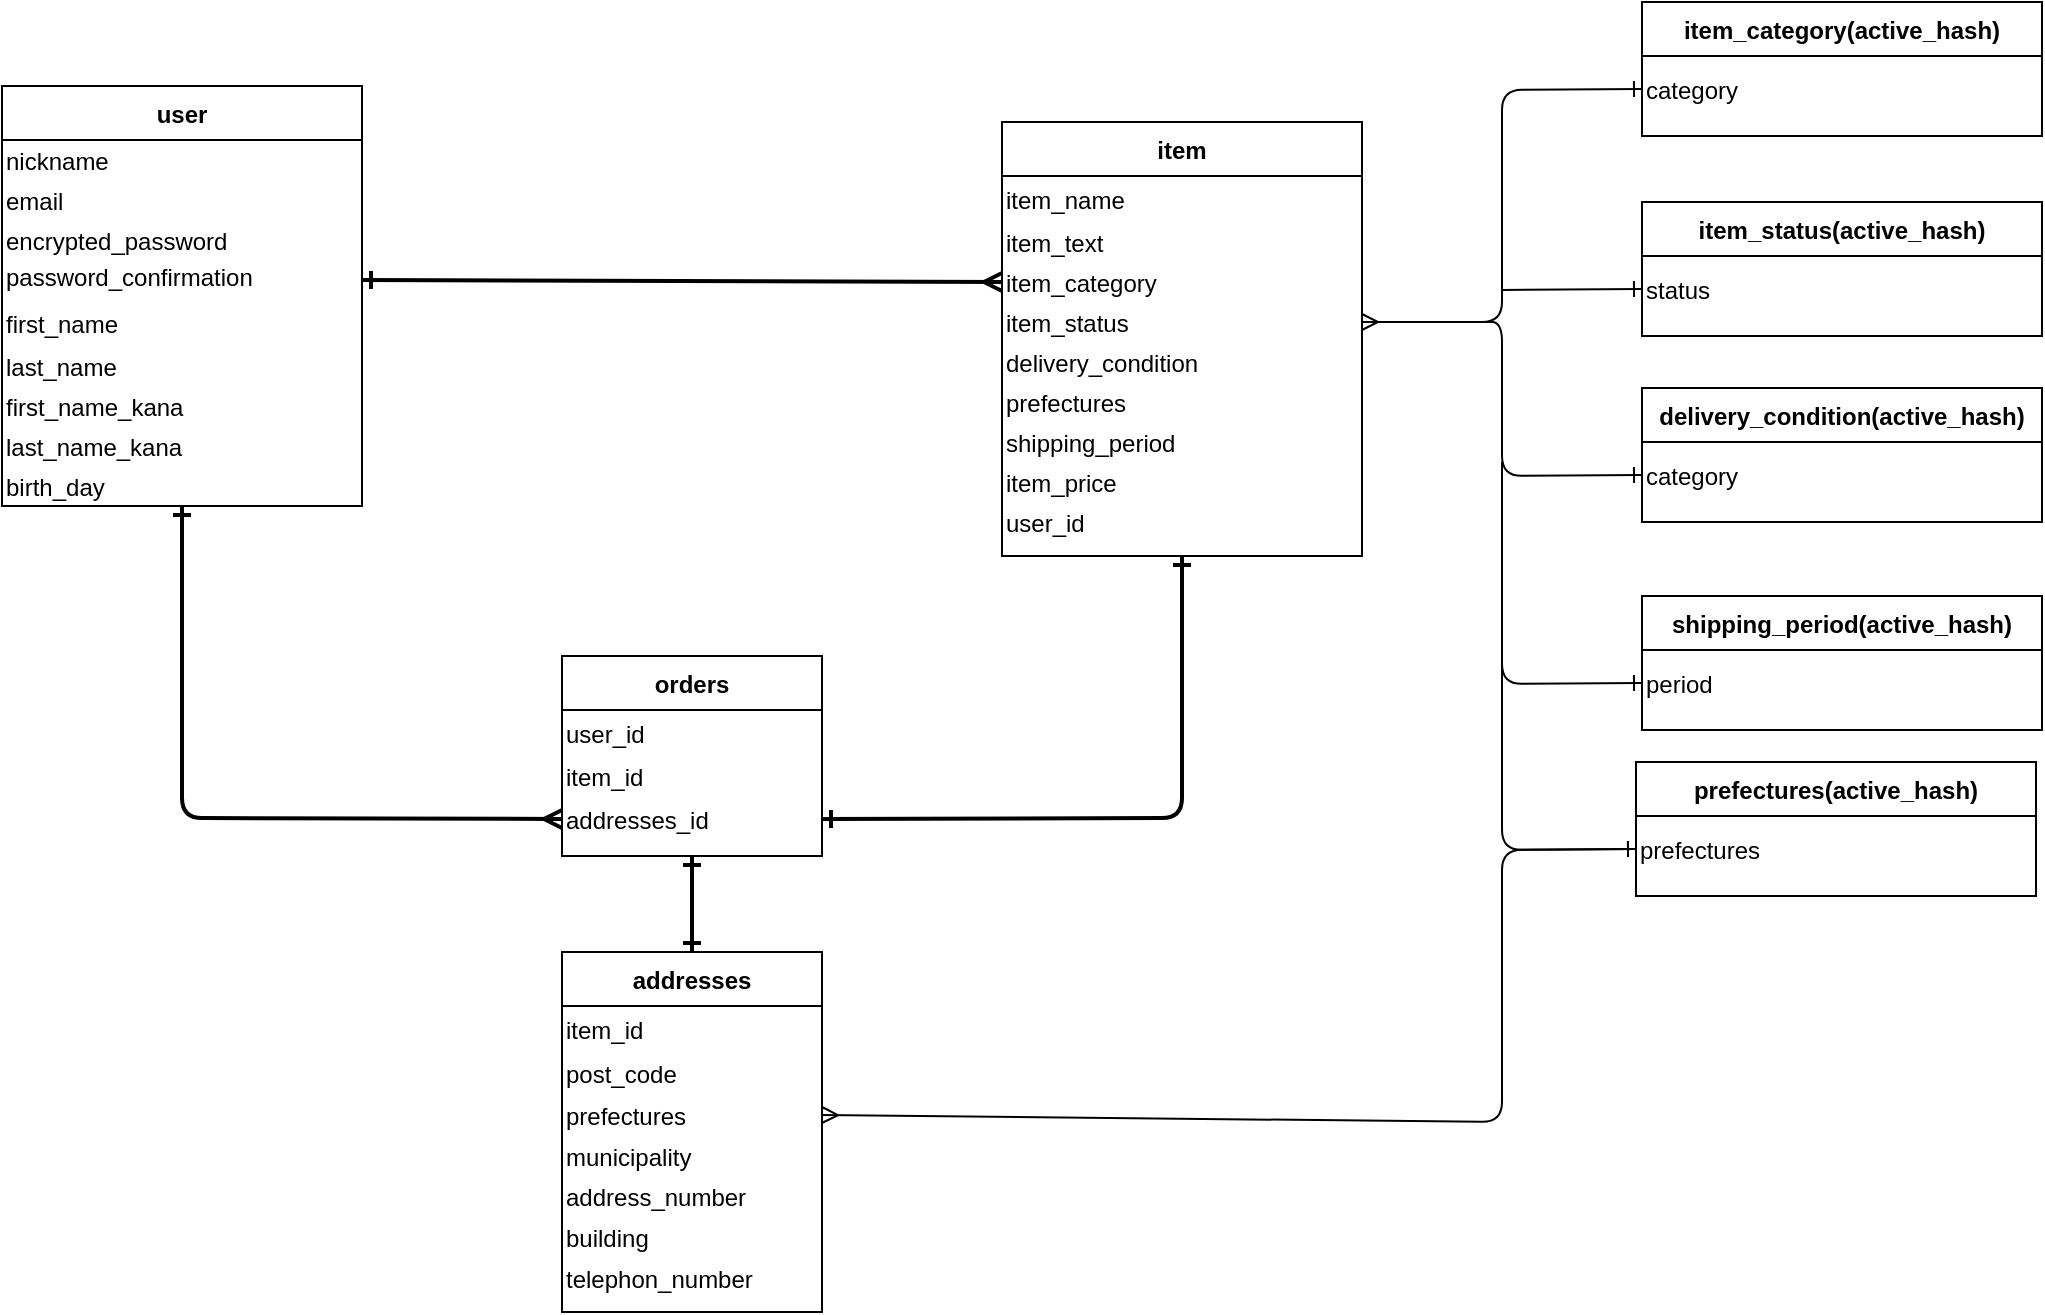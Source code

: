 <mxfile>
    <diagram id="RHtpM5CQfvUbKQsvRCUa" name="ページ1">
        <mxGraphModel dx="1258" dy="732" grid="1" gridSize="10" guides="1" tooltips="1" connect="1" arrows="1" fold="1" page="1" pageScale="1" pageWidth="827" pageHeight="1169" math="0" shadow="0">
            <root>
                <mxCell id="0"/>
                <mxCell id="1" parent="0"/>
                <mxCell id="290" style="edgeStyle=none;html=1;exitX=0.5;exitY=1;exitDx=0;exitDy=0;startArrow=ERone;startFill=0;endArrow=ERmany;endFill=0;strokeWidth=2;entryX=0;entryY=0.5;entryDx=0;entryDy=0;" parent="1" source="168" target="247" edge="1">
                    <mxGeometry relative="1" as="geometry">
                        <mxPoint x="285" y="360" as="targetPoint"/>
                        <Array as="points">
                            <mxPoint x="100" y="428"/>
                        </Array>
                    </mxGeometry>
                </mxCell>
                <mxCell id="168" value="user" style="shape=table;startSize=27;container=1;collapsible=1;childLayout=tableLayout;fixedRows=1;rowLines=0;fontStyle=1;align=center;resizeLast=1;rounded=0;" parent="1" vertex="1">
                    <mxGeometry x="10" y="62" width="180" height="210" as="geometry"/>
                </mxCell>
                <mxCell id="169" value="" style="shape=partialRectangle;collapsible=0;dropTarget=0;pointerEvents=0;fillColor=none;top=0;left=0;bottom=0;right=0;points=[[0,0.5],[1,0.5]];portConstraint=eastwest;" parent="168" vertex="1">
                    <mxGeometry y="27" width="180" height="20" as="geometry"/>
                </mxCell>
                <mxCell id="175" value="nickname" style="shape=partialRectangle;connectable=0;fillColor=none;top=0;left=0;bottom=0;right=0;editable=1;overflow=hidden;align=left;" parent="169" vertex="1">
                    <mxGeometry width="180" height="20" as="geometry"/>
                </mxCell>
                <mxCell id="367" value="" style="shape=partialRectangle;collapsible=0;dropTarget=0;pointerEvents=0;fillColor=none;top=0;left=0;bottom=0;right=0;points=[[0,0.5],[1,0.5]];portConstraint=eastwest;" vertex="1" parent="168">
                    <mxGeometry y="47" width="180" height="20" as="geometry"/>
                </mxCell>
                <mxCell id="368" value="email" style="shape=partialRectangle;connectable=0;fillColor=none;top=0;left=0;bottom=0;right=0;editable=1;overflow=hidden;align=left;" vertex="1" parent="367">
                    <mxGeometry width="180" height="20" as="geometry"/>
                </mxCell>
                <mxCell id="195" value="" style="shape=partialRectangle;collapsible=0;dropTarget=0;pointerEvents=0;fillColor=none;top=0;left=0;bottom=0;right=0;points=[[0,0.5],[1,0.5]];portConstraint=eastwest;" parent="168" vertex="1">
                    <mxGeometry y="67" width="180" height="20" as="geometry"/>
                </mxCell>
                <mxCell id="196" value="encrypted_password" style="shape=partialRectangle;connectable=0;fillColor=none;top=0;left=0;bottom=0;right=0;editable=1;overflow=hidden;align=left;" parent="195" vertex="1">
                    <mxGeometry width="180" height="20" as="geometry"/>
                </mxCell>
                <mxCell id="197" value="" style="shape=partialRectangle;collapsible=0;dropTarget=0;pointerEvents=0;fillColor=none;top=0;left=0;bottom=0;right=0;points=[[0,0.5],[1,0.5]];portConstraint=eastwest;" parent="168" vertex="1">
                    <mxGeometry y="87" width="180" height="20" as="geometry"/>
                </mxCell>
                <mxCell id="198" value="password_confirmation&#10;" style="shape=partialRectangle;connectable=0;fillColor=none;top=0;left=0;bottom=0;right=0;editable=1;overflow=hidden;align=left;" parent="197" vertex="1">
                    <mxGeometry width="180" height="20" as="geometry"/>
                </mxCell>
                <mxCell id="199" value="" style="shape=partialRectangle;collapsible=0;dropTarget=0;pointerEvents=0;fillColor=none;top=0;left=0;bottom=0;right=0;points=[[0,0.5],[1,0.5]];portConstraint=eastwest;" parent="168" vertex="1">
                    <mxGeometry y="107" width="180" height="23" as="geometry"/>
                </mxCell>
                <mxCell id="200" value="first_name" style="shape=partialRectangle;connectable=0;fillColor=none;top=0;left=0;bottom=0;right=0;editable=1;overflow=hidden;align=left;" parent="199" vertex="1">
                    <mxGeometry width="180" height="23" as="geometry"/>
                </mxCell>
                <mxCell id="209" value="" style="shape=partialRectangle;collapsible=0;dropTarget=0;pointerEvents=0;fillColor=none;top=0;left=0;bottom=0;right=0;points=[[0,0.5],[1,0.5]];portConstraint=eastwest;" parent="168" vertex="1">
                    <mxGeometry y="130" width="180" height="20" as="geometry"/>
                </mxCell>
                <mxCell id="210" value="last_name" style="shape=partialRectangle;connectable=0;fillColor=none;top=0;left=0;bottom=0;right=0;editable=1;overflow=hidden;align=left;" parent="209" vertex="1">
                    <mxGeometry width="180" height="20" as="geometry"/>
                </mxCell>
                <mxCell id="211" value="" style="shape=partialRectangle;collapsible=0;dropTarget=0;pointerEvents=0;fillColor=none;top=0;left=0;bottom=0;right=0;points=[[0,0.5],[1,0.5]];portConstraint=eastwest;" parent="168" vertex="1">
                    <mxGeometry y="150" width="180" height="20" as="geometry"/>
                </mxCell>
                <mxCell id="212" value="first_name_kana" style="shape=partialRectangle;connectable=0;fillColor=none;top=0;left=0;bottom=0;right=0;editable=1;overflow=hidden;align=left;" parent="211" vertex="1">
                    <mxGeometry width="180" height="20" as="geometry"/>
                </mxCell>
                <mxCell id="213" value="" style="shape=partialRectangle;collapsible=0;dropTarget=0;pointerEvents=0;fillColor=none;top=0;left=0;bottom=0;right=0;points=[[0,0.5],[1,0.5]];portConstraint=eastwest;" parent="168" vertex="1">
                    <mxGeometry y="170" width="180" height="20" as="geometry"/>
                </mxCell>
                <mxCell id="214" value="last_name_kana" style="shape=partialRectangle;connectable=0;fillColor=none;top=0;left=0;bottom=0;right=0;editable=1;overflow=hidden;align=left;" parent="213" vertex="1">
                    <mxGeometry width="180" height="20" as="geometry"/>
                </mxCell>
                <mxCell id="385" value="" style="shape=partialRectangle;collapsible=0;dropTarget=0;pointerEvents=0;fillColor=none;top=0;left=0;bottom=0;right=0;points=[[0,0.5],[1,0.5]];portConstraint=eastwest;" vertex="1" parent="168">
                    <mxGeometry y="190" width="180" height="20" as="geometry"/>
                </mxCell>
                <mxCell id="386" value="birth_day" style="shape=partialRectangle;connectable=0;fillColor=none;top=0;left=0;bottom=0;right=0;editable=1;overflow=hidden;align=left;" vertex="1" parent="385">
                    <mxGeometry width="180" height="20" as="geometry"/>
                </mxCell>
                <mxCell id="291" style="edgeStyle=none;html=1;exitX=0.5;exitY=1;exitDx=0;exitDy=0;fontSize=8;startArrow=ERone;startFill=0;endArrow=ERone;endFill=0;strokeWidth=2;entryX=1;entryY=0.5;entryDx=0;entryDy=0;" parent="1" source="221" target="247" edge="1">
                    <mxGeometry relative="1" as="geometry">
                        <mxPoint x="585" y="440" as="targetPoint"/>
                        <Array as="points">
                            <mxPoint x="600" y="428"/>
                        </Array>
                    </mxGeometry>
                </mxCell>
                <mxCell id="221" value="item" style="shape=table;startSize=27;container=1;collapsible=1;childLayout=tableLayout;fixedRows=1;rowLines=0;fontStyle=1;align=center;resizeLast=1;rounded=0;" parent="1" vertex="1">
                    <mxGeometry x="510" y="80" width="180" height="217" as="geometry"/>
                </mxCell>
                <mxCell id="222" value="" style="shape=partialRectangle;collapsible=0;dropTarget=0;pointerEvents=0;fillColor=none;top=0;left=0;bottom=0;right=0;points=[[0,0.5],[1,0.5]];portConstraint=eastwest;" parent="221" vertex="1">
                    <mxGeometry y="27" width="180" height="23" as="geometry"/>
                </mxCell>
                <mxCell id="223" value="item_name" style="shape=partialRectangle;connectable=0;fillColor=none;top=0;left=0;bottom=0;right=0;editable=1;overflow=hidden;align=left;" parent="222" vertex="1">
                    <mxGeometry width="180" height="23" as="geometry"/>
                </mxCell>
                <mxCell id="224" value="" style="shape=partialRectangle;collapsible=0;dropTarget=0;pointerEvents=0;fillColor=none;top=0;left=0;bottom=0;right=0;points=[[0,0.5],[1,0.5]];portConstraint=eastwest;" parent="221" vertex="1">
                    <mxGeometry y="50" width="180" height="20" as="geometry"/>
                </mxCell>
                <mxCell id="225" value="item_text" style="shape=partialRectangle;connectable=0;fillColor=none;top=0;left=0;bottom=0;right=0;editable=1;overflow=hidden;align=left;" parent="224" vertex="1">
                    <mxGeometry width="180" height="20" as="geometry"/>
                </mxCell>
                <mxCell id="226" value="" style="shape=partialRectangle;collapsible=0;dropTarget=0;pointerEvents=0;fillColor=none;top=0;left=0;bottom=0;right=0;points=[[0,0.5],[1,0.5]];portConstraint=eastwest;" parent="221" vertex="1">
                    <mxGeometry y="70" width="180" height="20" as="geometry"/>
                </mxCell>
                <mxCell id="227" value="item_category" style="shape=partialRectangle;connectable=0;fillColor=none;top=0;left=0;bottom=0;right=0;editable=1;overflow=hidden;align=left;" parent="226" vertex="1">
                    <mxGeometry width="180" height="20" as="geometry"/>
                </mxCell>
                <mxCell id="228" value="" style="shape=partialRectangle;collapsible=0;dropTarget=0;pointerEvents=0;fillColor=none;top=0;left=0;bottom=0;right=0;points=[[0,0.5],[1,0.5]];portConstraint=eastwest;" parent="221" vertex="1">
                    <mxGeometry y="90" width="180" height="20" as="geometry"/>
                </mxCell>
                <mxCell id="229" value="item_status" style="shape=partialRectangle;connectable=0;fillColor=none;top=0;left=0;bottom=0;right=0;editable=1;overflow=hidden;align=left;" parent="228" vertex="1">
                    <mxGeometry width="180" height="20" as="geometry"/>
                </mxCell>
                <mxCell id="230" value="" style="shape=partialRectangle;collapsible=0;dropTarget=0;pointerEvents=0;fillColor=none;top=0;left=0;bottom=0;right=0;points=[[0,0.5],[1,0.5]];portConstraint=eastwest;" parent="221" vertex="1">
                    <mxGeometry y="110" width="180" height="20" as="geometry"/>
                </mxCell>
                <mxCell id="231" value="delivery_condition" style="shape=partialRectangle;connectable=0;fillColor=none;top=0;left=0;bottom=0;right=0;editable=1;overflow=hidden;align=left;" parent="230" vertex="1">
                    <mxGeometry width="180" height="20" as="geometry"/>
                </mxCell>
                <mxCell id="232" value="" style="shape=partialRectangle;collapsible=0;dropTarget=0;pointerEvents=0;fillColor=none;top=0;left=0;bottom=0;right=0;points=[[0,0.5],[1,0.5]];portConstraint=eastwest;" parent="221" vertex="1">
                    <mxGeometry y="130" width="180" height="20" as="geometry"/>
                </mxCell>
                <mxCell id="233" value="prefectures" style="shape=partialRectangle;connectable=0;fillColor=none;top=0;left=0;bottom=0;right=0;editable=1;overflow=hidden;align=left;" parent="232" vertex="1">
                    <mxGeometry width="180" height="20" as="geometry"/>
                </mxCell>
                <mxCell id="234" value="" style="shape=partialRectangle;collapsible=0;dropTarget=0;pointerEvents=0;fillColor=none;top=0;left=0;bottom=0;right=0;points=[[0,0.5],[1,0.5]];portConstraint=eastwest;" parent="221" vertex="1">
                    <mxGeometry y="150" width="180" height="20" as="geometry"/>
                </mxCell>
                <mxCell id="235" value="shipping_period" style="shape=partialRectangle;connectable=0;fillColor=none;top=0;left=0;bottom=0;right=0;editable=1;overflow=hidden;align=left;" parent="234" vertex="1">
                    <mxGeometry width="180" height="20" as="geometry"/>
                </mxCell>
                <mxCell id="236" value="" style="shape=partialRectangle;collapsible=0;dropTarget=0;pointerEvents=0;fillColor=none;top=0;left=0;bottom=0;right=0;points=[[0,0.5],[1,0.5]];portConstraint=eastwest;" parent="221" vertex="1">
                    <mxGeometry y="170" width="180" height="20" as="geometry"/>
                </mxCell>
                <mxCell id="237" value="item_price" style="shape=partialRectangle;connectable=0;fillColor=none;top=0;left=0;bottom=0;right=0;editable=1;overflow=hidden;align=left;" parent="236" vertex="1">
                    <mxGeometry width="180" height="20" as="geometry"/>
                </mxCell>
                <mxCell id="315" value="" style="shape=partialRectangle;collapsible=0;dropTarget=0;pointerEvents=0;fillColor=none;top=0;left=0;bottom=0;right=0;points=[[0,0.5],[1,0.5]];portConstraint=eastwest;" parent="221" vertex="1">
                    <mxGeometry y="190" width="180" height="20" as="geometry"/>
                </mxCell>
                <mxCell id="316" value="user_id" style="shape=partialRectangle;connectable=0;fillColor=none;top=0;left=0;bottom=0;right=0;editable=1;overflow=hidden;align=left;" parent="315" vertex="1">
                    <mxGeometry width="180" height="20" as="geometry"/>
                </mxCell>
                <mxCell id="295" style="edgeStyle=none;html=1;exitX=0.5;exitY=1;exitDx=0;exitDy=0;fontSize=12;startArrow=ERone;startFill=0;endArrow=ERone;endFill=0;strokeWidth=2;entryX=0.5;entryY=0;entryDx=0;entryDy=0;" parent="1" source="242" target="259" edge="1">
                    <mxGeometry relative="1" as="geometry">
                        <mxPoint x="430" y="550" as="targetPoint"/>
                    </mxGeometry>
                </mxCell>
                <mxCell id="242" value="orders" style="shape=table;startSize=27;container=1;collapsible=1;childLayout=tableLayout;fixedRows=1;rowLines=0;fontStyle=1;align=center;resizeLast=1;rounded=0;" parent="1" vertex="1">
                    <mxGeometry x="290" y="347" width="130" height="100" as="geometry"/>
                </mxCell>
                <mxCell id="243" value="" style="shape=partialRectangle;collapsible=0;dropTarget=0;pointerEvents=0;fillColor=none;top=0;left=0;bottom=0;right=0;points=[[0,0.5],[1,0.5]];portConstraint=eastwest;" parent="242" vertex="1">
                    <mxGeometry y="27" width="130" height="23" as="geometry"/>
                </mxCell>
                <mxCell id="244" value="user_id" style="shape=partialRectangle;connectable=0;fillColor=none;top=0;left=0;bottom=0;right=0;editable=1;overflow=hidden;align=left;" parent="243" vertex="1">
                    <mxGeometry width="130" height="23" as="geometry"/>
                </mxCell>
                <mxCell id="245" value="" style="shape=partialRectangle;collapsible=0;dropTarget=0;pointerEvents=0;fillColor=none;top=0;left=0;bottom=0;right=0;points=[[0,0.5],[1,0.5]];portConstraint=eastwest;" parent="242" vertex="1">
                    <mxGeometry y="50" width="130" height="20" as="geometry"/>
                </mxCell>
                <mxCell id="246" value="item_id" style="shape=partialRectangle;connectable=0;fillColor=none;top=0;left=0;bottom=0;right=0;editable=1;overflow=hidden;align=left;" parent="245" vertex="1">
                    <mxGeometry width="130" height="20" as="geometry"/>
                </mxCell>
                <mxCell id="247" value="" style="shape=partialRectangle;collapsible=0;dropTarget=0;pointerEvents=0;fillColor=none;top=0;left=0;bottom=0;right=0;points=[[0,0.5],[1,0.5]];portConstraint=eastwest;" parent="242" vertex="1">
                    <mxGeometry y="70" width="130" height="23" as="geometry"/>
                </mxCell>
                <mxCell id="248" value="addresses_id" style="shape=partialRectangle;connectable=0;fillColor=none;top=0;left=0;bottom=0;right=0;editable=1;overflow=hidden;align=left;" parent="247" vertex="1">
                    <mxGeometry width="130" height="23" as="geometry"/>
                </mxCell>
                <mxCell id="259" value="addresses" style="shape=table;startSize=27;container=1;collapsible=1;childLayout=tableLayout;fixedRows=1;rowLines=0;fontStyle=1;align=center;resizeLast=1;rounded=0;" parent="1" vertex="1">
                    <mxGeometry x="290" y="495" width="130" height="180" as="geometry"/>
                </mxCell>
                <mxCell id="260" value="" style="shape=partialRectangle;collapsible=0;dropTarget=0;pointerEvents=0;fillColor=none;top=0;left=0;bottom=0;right=0;points=[[0,0.5],[1,0.5]];portConstraint=eastwest;" parent="259" vertex="1">
                    <mxGeometry y="27" width="130" height="23" as="geometry"/>
                </mxCell>
                <mxCell id="261" value="item_id" style="shape=partialRectangle;connectable=0;fillColor=none;top=0;left=0;bottom=0;right=0;editable=1;overflow=hidden;align=left;" parent="260" vertex="1">
                    <mxGeometry width="130" height="23" as="geometry"/>
                </mxCell>
                <mxCell id="262" value="" style="shape=partialRectangle;collapsible=0;dropTarget=0;pointerEvents=0;fillColor=none;top=0;left=0;bottom=0;right=0;points=[[0,0.5],[1,0.5]];portConstraint=eastwest;" parent="259" vertex="1">
                    <mxGeometry y="50" width="130" height="21" as="geometry"/>
                </mxCell>
                <mxCell id="263" value="post_code" style="shape=partialRectangle;connectable=0;fillColor=none;top=0;left=0;bottom=0;right=0;editable=1;overflow=hidden;align=left;" parent="262" vertex="1">
                    <mxGeometry width="130" height="21" as="geometry"/>
                </mxCell>
                <mxCell id="264" value="" style="shape=partialRectangle;collapsible=0;dropTarget=0;pointerEvents=0;fillColor=none;top=0;left=0;bottom=0;right=0;points=[[0,0.5],[1,0.5]];portConstraint=eastwest;" parent="259" vertex="1">
                    <mxGeometry y="71" width="130" height="21" as="geometry"/>
                </mxCell>
                <mxCell id="265" value="prefectures" style="shape=partialRectangle;connectable=0;fillColor=none;top=0;left=0;bottom=0;right=0;editable=1;overflow=hidden;align=left;" parent="264" vertex="1">
                    <mxGeometry width="130" height="21" as="geometry"/>
                </mxCell>
                <mxCell id="266" value="" style="shape=partialRectangle;collapsible=0;dropTarget=0;pointerEvents=0;fillColor=none;top=0;left=0;bottom=0;right=0;points=[[0,0.5],[1,0.5]];portConstraint=eastwest;" parent="259" vertex="1">
                    <mxGeometry y="92" width="130" height="20" as="geometry"/>
                </mxCell>
                <mxCell id="267" value="municipality" style="shape=partialRectangle;connectable=0;fillColor=none;top=0;left=0;bottom=0;right=0;editable=1;overflow=hidden;align=left;" parent="266" vertex="1">
                    <mxGeometry width="130" height="20" as="geometry"/>
                </mxCell>
                <mxCell id="268" value="" style="shape=partialRectangle;collapsible=0;dropTarget=0;pointerEvents=0;fillColor=none;top=0;left=0;bottom=0;right=0;points=[[0,0.5],[1,0.5]];portConstraint=eastwest;" parent="259" vertex="1">
                    <mxGeometry y="112" width="130" height="20" as="geometry"/>
                </mxCell>
                <mxCell id="269" value="address_number" style="shape=partialRectangle;connectable=0;fillColor=none;top=0;left=0;bottom=0;right=0;editable=1;overflow=hidden;align=left;" parent="268" vertex="1">
                    <mxGeometry width="130" height="20" as="geometry"/>
                </mxCell>
                <mxCell id="270" value="" style="shape=partialRectangle;collapsible=0;dropTarget=0;pointerEvents=0;fillColor=none;top=0;left=0;bottom=0;right=0;points=[[0,0.5],[1,0.5]];portConstraint=eastwest;" parent="259" vertex="1">
                    <mxGeometry y="132" width="130" height="21" as="geometry"/>
                </mxCell>
                <mxCell id="271" value="building" style="shape=partialRectangle;connectable=0;fillColor=none;top=0;left=0;bottom=0;right=0;editable=1;overflow=hidden;align=left;" parent="270" vertex="1">
                    <mxGeometry width="130" height="21" as="geometry"/>
                </mxCell>
                <mxCell id="285" value="" style="shape=partialRectangle;collapsible=0;dropTarget=0;pointerEvents=0;fillColor=none;top=0;left=0;bottom=0;right=0;points=[[0,0.5],[1,0.5]];portConstraint=eastwest;" parent="259" vertex="1">
                    <mxGeometry y="153" width="130" height="20" as="geometry"/>
                </mxCell>
                <mxCell id="286" value="telephon_number" style="shape=partialRectangle;connectable=0;fillColor=none;top=0;left=0;bottom=0;right=0;editable=1;overflow=hidden;align=left;" parent="285" vertex="1">
                    <mxGeometry width="130" height="20" as="geometry"/>
                </mxCell>
                <mxCell id="289" style="edgeStyle=none;html=1;exitX=1;exitY=0.5;exitDx=0;exitDy=0;entryX=0;entryY=0.5;entryDx=0;entryDy=0;startArrow=ERone;startFill=0;endArrow=ERmany;endFill=0;strokeWidth=2;fontSize=8;" parent="1" source="197" target="226" edge="1">
                    <mxGeometry relative="1" as="geometry"/>
                </mxCell>
                <mxCell id="317" value="item_category(active_hash)" style="shape=table;startSize=27;container=1;collapsible=1;childLayout=tableLayout;fixedRows=1;rowLines=0;fontStyle=1;align=center;resizeLast=1;rounded=0;" parent="1" vertex="1">
                    <mxGeometry x="830" y="20" width="200" height="67" as="geometry"/>
                </mxCell>
                <mxCell id="318" value="" style="shape=partialRectangle;collapsible=0;dropTarget=0;pointerEvents=0;fillColor=none;top=0;left=0;bottom=0;right=0;points=[[0,0.5],[1,0.5]];portConstraint=eastwest;" parent="317" vertex="1">
                    <mxGeometry y="27" width="200" height="33" as="geometry"/>
                </mxCell>
                <mxCell id="319" value="category" style="shape=partialRectangle;connectable=0;fillColor=none;top=0;left=0;bottom=0;right=0;editable=1;overflow=hidden;align=left;" parent="318" vertex="1">
                    <mxGeometry width="200" height="33" as="geometry"/>
                </mxCell>
                <mxCell id="333" value="item_status(active_hash)" style="shape=table;startSize=27;container=1;collapsible=1;childLayout=tableLayout;fixedRows=1;rowLines=0;fontStyle=1;align=center;resizeLast=1;rounded=0;" parent="1" vertex="1">
                    <mxGeometry x="830" y="120" width="200" height="67" as="geometry"/>
                </mxCell>
                <mxCell id="334" value="" style="shape=partialRectangle;collapsible=0;dropTarget=0;pointerEvents=0;fillColor=none;top=0;left=0;bottom=0;right=0;points=[[0,0.5],[1,0.5]];portConstraint=eastwest;" parent="333" vertex="1">
                    <mxGeometry y="27" width="200" height="33" as="geometry"/>
                </mxCell>
                <mxCell id="335" value="status" style="shape=partialRectangle;connectable=0;fillColor=none;top=0;left=0;bottom=0;right=0;editable=1;overflow=hidden;align=left;" parent="334" vertex="1">
                    <mxGeometry width="200" height="33" as="geometry"/>
                </mxCell>
                <mxCell id="338" value="delivery_condition(active_hash)" style="shape=table;startSize=27;container=1;collapsible=1;childLayout=tableLayout;fixedRows=1;rowLines=0;fontStyle=1;align=center;resizeLast=1;rounded=0;" parent="1" vertex="1">
                    <mxGeometry x="830" y="213" width="200" height="67" as="geometry"/>
                </mxCell>
                <mxCell id="339" value="" style="shape=partialRectangle;collapsible=0;dropTarget=0;pointerEvents=0;fillColor=none;top=0;left=0;bottom=0;right=0;points=[[0,0.5],[1,0.5]];portConstraint=eastwest;" parent="338" vertex="1">
                    <mxGeometry y="27" width="200" height="33" as="geometry"/>
                </mxCell>
                <mxCell id="340" value="category" style="shape=partialRectangle;connectable=0;fillColor=none;top=0;left=0;bottom=0;right=0;editable=1;overflow=hidden;align=left;" parent="339" vertex="1">
                    <mxGeometry width="200" height="33" as="geometry"/>
                </mxCell>
                <mxCell id="341" value="shipping_period(active_hash)" style="shape=table;startSize=27;container=1;collapsible=1;childLayout=tableLayout;fixedRows=1;rowLines=0;fontStyle=1;align=center;resizeLast=1;rounded=0;" parent="1" vertex="1">
                    <mxGeometry x="830" y="317" width="200" height="67" as="geometry"/>
                </mxCell>
                <mxCell id="342" value="" style="shape=partialRectangle;collapsible=0;dropTarget=0;pointerEvents=0;fillColor=none;top=0;left=0;bottom=0;right=0;points=[[0,0.5],[1,0.5]];portConstraint=eastwest;" parent="341" vertex="1">
                    <mxGeometry y="27" width="200" height="33" as="geometry"/>
                </mxCell>
                <mxCell id="343" value="period" style="shape=partialRectangle;connectable=0;fillColor=none;top=0;left=0;bottom=0;right=0;editable=1;overflow=hidden;align=left;" parent="342" vertex="1">
                    <mxGeometry width="200" height="33" as="geometry"/>
                </mxCell>
                <mxCell id="344" value="prefectures(active_hash)" style="shape=table;startSize=27;container=1;collapsible=1;childLayout=tableLayout;fixedRows=1;rowLines=0;fontStyle=1;align=center;resizeLast=1;rounded=0;" parent="1" vertex="1">
                    <mxGeometry x="827" y="400" width="200" height="67" as="geometry"/>
                </mxCell>
                <mxCell id="345" value="" style="shape=partialRectangle;collapsible=0;dropTarget=0;pointerEvents=0;fillColor=none;top=0;left=0;bottom=0;right=0;points=[[0,0.5],[1,0.5]];portConstraint=eastwest;" parent="344" vertex="1">
                    <mxGeometry y="27" width="200" height="33" as="geometry"/>
                </mxCell>
                <mxCell id="346" value="prefectures" style="shape=partialRectangle;connectable=0;fillColor=none;top=0;left=0;bottom=0;right=0;editable=1;overflow=hidden;align=left;" parent="345" vertex="1">
                    <mxGeometry width="200" height="33" as="geometry"/>
                </mxCell>
                <mxCell id="347" style="edgeStyle=none;html=1;exitX=0;exitY=0.5;exitDx=0;exitDy=0;entryX=1;entryY=0.5;entryDx=0;entryDy=0;startArrow=ERone;startFill=0;endArrow=ERmany;endFill=0;" parent="1" source="318" target="228" edge="1">
                    <mxGeometry relative="1" as="geometry">
                        <mxPoint x="760" y="180" as="targetPoint"/>
                        <Array as="points">
                            <mxPoint x="760" y="64"/>
                            <mxPoint x="760" y="180"/>
                        </Array>
                    </mxGeometry>
                </mxCell>
                <mxCell id="348" style="edgeStyle=none;html=1;exitX=0;exitY=0.5;exitDx=0;exitDy=0;startArrow=ERone;startFill=0;endArrow=none;endFill=0;" parent="1" source="334" edge="1">
                    <mxGeometry relative="1" as="geometry">
                        <mxPoint x="760" y="164" as="targetPoint"/>
                    </mxGeometry>
                </mxCell>
                <mxCell id="349" style="edgeStyle=none;html=1;exitX=0;exitY=0.5;exitDx=0;exitDy=0;startArrow=ERone;startFill=0;endArrow=none;endFill=0;" parent="1" source="339" edge="1">
                    <mxGeometry relative="1" as="geometry">
                        <mxPoint x="750" y="180" as="targetPoint"/>
                        <Array as="points">
                            <mxPoint x="760" y="257"/>
                            <mxPoint x="760" y="180"/>
                        </Array>
                    </mxGeometry>
                </mxCell>
                <mxCell id="350" style="edgeStyle=none;html=1;exitX=0;exitY=0.5;exitDx=0;exitDy=0;startArrow=ERone;startFill=0;endArrow=none;endFill=0;" parent="1" source="342" edge="1">
                    <mxGeometry relative="1" as="geometry">
                        <mxPoint x="760" y="250" as="targetPoint"/>
                        <Array as="points">
                            <mxPoint x="760" y="361"/>
                        </Array>
                    </mxGeometry>
                </mxCell>
                <mxCell id="351" style="edgeStyle=none;html=1;exitX=0;exitY=0.5;exitDx=0;exitDy=0;startArrow=ERone;startFill=0;endArrow=none;endFill=0;" parent="1" source="345" edge="1">
                    <mxGeometry relative="1" as="geometry">
                        <mxPoint x="760" y="350" as="targetPoint"/>
                        <Array as="points">
                            <mxPoint x="760" y="444"/>
                        </Array>
                    </mxGeometry>
                </mxCell>
                <mxCell id="353" style="edgeStyle=none;html=1;exitX=0;exitY=0.5;exitDx=0;exitDy=0;startArrow=ERone;startFill=0;endArrow=ERmany;endFill=0;entryX=1;entryY=0.5;entryDx=0;entryDy=0;" parent="1" source="345" edge="1" target="264">
                    <mxGeometry relative="1" as="geometry">
                        <mxPoint x="420" y="680" as="targetPoint"/>
                        <Array as="points">
                            <mxPoint x="760" y="444"/>
                            <mxPoint x="760" y="580"/>
                        </Array>
                    </mxGeometry>
                </mxCell>
            </root>
        </mxGraphModel>
    </diagram>
</mxfile>